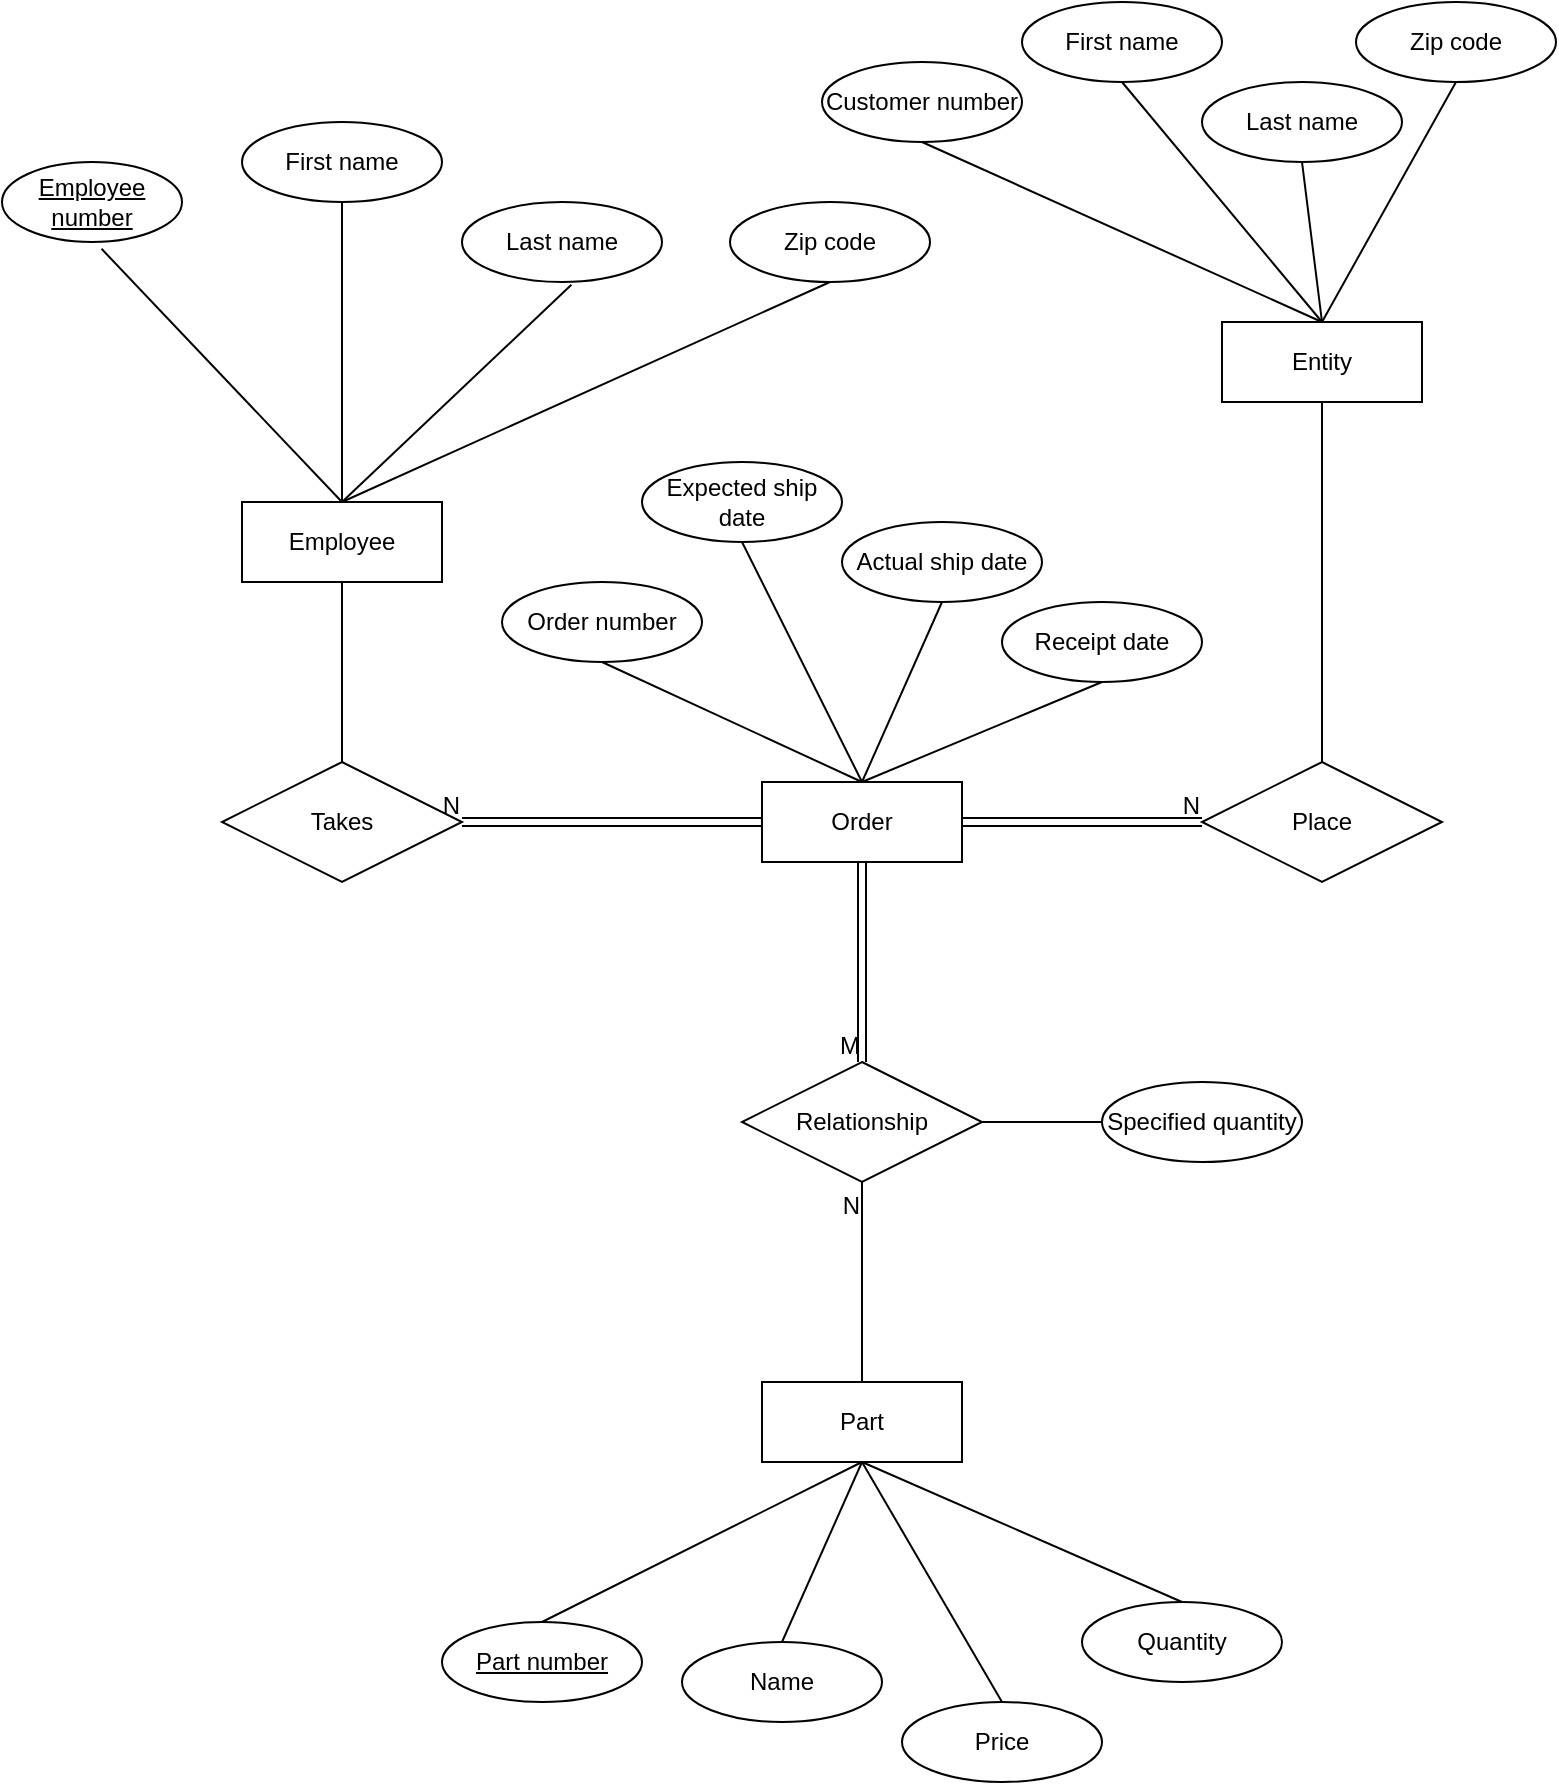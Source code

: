 <mxfile version="21.7.5" type="github">
  <diagram name="Trang-1" id="aIbzALBIz3ORE9qF0zUO">
    <mxGraphModel dx="1319" dy="713" grid="1" gridSize="10" guides="1" tooltips="1" connect="1" arrows="1" fold="1" page="1" pageScale="1" pageWidth="827" pageHeight="1169" math="0" shadow="0">
      <root>
        <mxCell id="0" />
        <mxCell id="1" parent="0" />
        <mxCell id="ph7OfaKf5Wn8yf4H55KA-1" value="Employee" style="whiteSpace=wrap;html=1;align=center;" vertex="1" parent="1">
          <mxGeometry x="170" y="260" width="100" height="40" as="geometry" />
        </mxCell>
        <mxCell id="ph7OfaKf5Wn8yf4H55KA-2" value="First name" style="ellipse;whiteSpace=wrap;html=1;align=center;" vertex="1" parent="1">
          <mxGeometry x="170" y="70" width="100" height="40" as="geometry" />
        </mxCell>
        <mxCell id="ph7OfaKf5Wn8yf4H55KA-3" value="Last name" style="ellipse;whiteSpace=wrap;html=1;align=center;" vertex="1" parent="1">
          <mxGeometry x="280" y="110" width="100" height="40" as="geometry" />
        </mxCell>
        <mxCell id="ph7OfaKf5Wn8yf4H55KA-4" value="" style="endArrow=none;html=1;rounded=0;exitX=0.5;exitY=1;exitDx=0;exitDy=0;entryX=0.5;entryY=0;entryDx=0;entryDy=0;" edge="1" parent="1" source="ph7OfaKf5Wn8yf4H55KA-2" target="ph7OfaKf5Wn8yf4H55KA-1">
          <mxGeometry relative="1" as="geometry">
            <mxPoint x="360" y="330" as="sourcePoint" />
            <mxPoint x="520" y="330" as="targetPoint" />
          </mxGeometry>
        </mxCell>
        <mxCell id="ph7OfaKf5Wn8yf4H55KA-5" value="" style="endArrow=none;html=1;rounded=0;exitX=0.5;exitY=0;exitDx=0;exitDy=0;entryX=0.547;entryY=1.035;entryDx=0;entryDy=0;entryPerimeter=0;" edge="1" parent="1" source="ph7OfaKf5Wn8yf4H55KA-1" target="ph7OfaKf5Wn8yf4H55KA-3">
          <mxGeometry relative="1" as="geometry">
            <mxPoint x="360" y="330" as="sourcePoint" />
            <mxPoint x="520" y="330" as="targetPoint" />
          </mxGeometry>
        </mxCell>
        <mxCell id="ph7OfaKf5Wn8yf4H55KA-7" value="" style="endArrow=none;html=1;rounded=0;exitX=0.553;exitY=1.085;exitDx=0;exitDy=0;entryX=0.5;entryY=0;entryDx=0;entryDy=0;exitPerimeter=0;" edge="1" parent="1" source="ph7OfaKf5Wn8yf4H55KA-11" target="ph7OfaKf5Wn8yf4H55KA-1">
          <mxGeometry relative="1" as="geometry">
            <mxPoint x="110.0" y="160" as="sourcePoint" />
            <mxPoint x="520" y="330" as="targetPoint" />
          </mxGeometry>
        </mxCell>
        <mxCell id="ph7OfaKf5Wn8yf4H55KA-9" value="Zip code" style="ellipse;whiteSpace=wrap;html=1;align=center;" vertex="1" parent="1">
          <mxGeometry x="414" y="110" width="100" height="40" as="geometry" />
        </mxCell>
        <mxCell id="ph7OfaKf5Wn8yf4H55KA-10" value="" style="endArrow=none;html=1;rounded=0;exitX=0.5;exitY=0;exitDx=0;exitDy=0;entryX=0.5;entryY=1;entryDx=0;entryDy=0;" edge="1" parent="1" source="ph7OfaKf5Wn8yf4H55KA-1" target="ph7OfaKf5Wn8yf4H55KA-9">
          <mxGeometry relative="1" as="geometry">
            <mxPoint x="360" y="330" as="sourcePoint" />
            <mxPoint x="520" y="330" as="targetPoint" />
          </mxGeometry>
        </mxCell>
        <mxCell id="ph7OfaKf5Wn8yf4H55KA-11" value="Employee number" style="ellipse;whiteSpace=wrap;html=1;align=center;fontStyle=4;" vertex="1" parent="1">
          <mxGeometry x="50" y="90" width="90" height="40" as="geometry" />
        </mxCell>
        <mxCell id="ph7OfaKf5Wn8yf4H55KA-13" value="Takes" style="shape=rhombus;perimeter=rhombusPerimeter;whiteSpace=wrap;html=1;align=center;" vertex="1" parent="1">
          <mxGeometry x="160" y="390" width="120" height="60" as="geometry" />
        </mxCell>
        <mxCell id="ph7OfaKf5Wn8yf4H55KA-14" value="" style="endArrow=none;html=1;rounded=0;exitX=0.5;exitY=1;exitDx=0;exitDy=0;entryX=0.5;entryY=0;entryDx=0;entryDy=0;" edge="1" parent="1" source="ph7OfaKf5Wn8yf4H55KA-1" target="ph7OfaKf5Wn8yf4H55KA-13">
          <mxGeometry relative="1" as="geometry">
            <mxPoint x="220" y="350" as="sourcePoint" />
            <mxPoint x="380" y="350" as="targetPoint" />
          </mxGeometry>
        </mxCell>
        <mxCell id="ph7OfaKf5Wn8yf4H55KA-20" value="" style="shape=link;html=1;rounded=0;entryX=1;entryY=0.5;entryDx=0;entryDy=0;exitX=0;exitY=0.5;exitDx=0;exitDy=0;" edge="1" parent="1" source="ph7OfaKf5Wn8yf4H55KA-22" target="ph7OfaKf5Wn8yf4H55KA-13">
          <mxGeometry relative="1" as="geometry">
            <mxPoint x="490" y="420" as="sourcePoint" />
            <mxPoint x="620" y="460" as="targetPoint" />
          </mxGeometry>
        </mxCell>
        <mxCell id="ph7OfaKf5Wn8yf4H55KA-21" value="N" style="resizable=0;html=1;whiteSpace=wrap;align=right;verticalAlign=bottom;" connectable="0" vertex="1" parent="ph7OfaKf5Wn8yf4H55KA-20">
          <mxGeometry x="1" relative="1" as="geometry" />
        </mxCell>
        <mxCell id="ph7OfaKf5Wn8yf4H55KA-22" value="Order" style="whiteSpace=wrap;html=1;align=center;" vertex="1" parent="1">
          <mxGeometry x="430" y="400" width="100" height="40" as="geometry" />
        </mxCell>
        <mxCell id="ph7OfaKf5Wn8yf4H55KA-24" value="Order number" style="ellipse;whiteSpace=wrap;html=1;align=center;" vertex="1" parent="1">
          <mxGeometry x="300" y="300" width="100" height="40" as="geometry" />
        </mxCell>
        <mxCell id="ph7OfaKf5Wn8yf4H55KA-25" value="" style="endArrow=none;html=1;rounded=0;exitX=0.5;exitY=1;exitDx=0;exitDy=0;entryX=0.5;entryY=0;entryDx=0;entryDy=0;" edge="1" parent="1" source="ph7OfaKf5Wn8yf4H55KA-24" target="ph7OfaKf5Wn8yf4H55KA-22">
          <mxGeometry relative="1" as="geometry">
            <mxPoint x="560" y="390" as="sourcePoint" />
            <mxPoint x="720" y="390" as="targetPoint" />
          </mxGeometry>
        </mxCell>
        <mxCell id="ph7OfaKf5Wn8yf4H55KA-26" value="Expected ship date" style="ellipse;whiteSpace=wrap;html=1;align=center;" vertex="1" parent="1">
          <mxGeometry x="370" y="240" width="100" height="40" as="geometry" />
        </mxCell>
        <mxCell id="ph7OfaKf5Wn8yf4H55KA-27" value="" style="endArrow=none;html=1;rounded=0;exitX=0.5;exitY=0;exitDx=0;exitDy=0;entryX=0.5;entryY=1;entryDx=0;entryDy=0;" edge="1" parent="1" source="ph7OfaKf5Wn8yf4H55KA-22" target="ph7OfaKf5Wn8yf4H55KA-26">
          <mxGeometry relative="1" as="geometry">
            <mxPoint x="560" y="390" as="sourcePoint" />
            <mxPoint x="720" y="390" as="targetPoint" />
          </mxGeometry>
        </mxCell>
        <mxCell id="ph7OfaKf5Wn8yf4H55KA-28" value="Actual ship date" style="ellipse;whiteSpace=wrap;html=1;align=center;" vertex="1" parent="1">
          <mxGeometry x="470" y="270" width="100" height="40" as="geometry" />
        </mxCell>
        <mxCell id="ph7OfaKf5Wn8yf4H55KA-29" value="" style="endArrow=none;html=1;rounded=0;exitX=0.5;exitY=0;exitDx=0;exitDy=0;entryX=0.5;entryY=1;entryDx=0;entryDy=0;" edge="1" parent="1" source="ph7OfaKf5Wn8yf4H55KA-22" target="ph7OfaKf5Wn8yf4H55KA-28">
          <mxGeometry relative="1" as="geometry">
            <mxPoint x="560" y="390" as="sourcePoint" />
            <mxPoint x="720" y="390" as="targetPoint" />
          </mxGeometry>
        </mxCell>
        <mxCell id="ph7OfaKf5Wn8yf4H55KA-30" value="Receipt date" style="ellipse;whiteSpace=wrap;html=1;align=center;" vertex="1" parent="1">
          <mxGeometry x="550" y="310" width="100" height="40" as="geometry" />
        </mxCell>
        <mxCell id="ph7OfaKf5Wn8yf4H55KA-31" value="" style="endArrow=none;html=1;rounded=0;exitX=0.5;exitY=0;exitDx=0;exitDy=0;entryX=0.5;entryY=1;entryDx=0;entryDy=0;" edge="1" parent="1" source="ph7OfaKf5Wn8yf4H55KA-22" target="ph7OfaKf5Wn8yf4H55KA-30">
          <mxGeometry relative="1" as="geometry">
            <mxPoint x="560" y="390" as="sourcePoint" />
            <mxPoint x="720" y="390" as="targetPoint" />
          </mxGeometry>
        </mxCell>
        <mxCell id="ph7OfaKf5Wn8yf4H55KA-32" value="" style="shape=link;html=1;rounded=0;exitX=1;exitY=0.5;exitDx=0;exitDy=0;entryX=0;entryY=0.5;entryDx=0;entryDy=0;" edge="1" parent="1" source="ph7OfaKf5Wn8yf4H55KA-22" target="ph7OfaKf5Wn8yf4H55KA-34">
          <mxGeometry relative="1" as="geometry">
            <mxPoint x="550" y="419.66" as="sourcePoint" />
            <mxPoint x="710" y="419.66" as="targetPoint" />
          </mxGeometry>
        </mxCell>
        <mxCell id="ph7OfaKf5Wn8yf4H55KA-33" value="N" style="resizable=0;html=1;whiteSpace=wrap;align=right;verticalAlign=bottom;" connectable="0" vertex="1" parent="ph7OfaKf5Wn8yf4H55KA-32">
          <mxGeometry x="1" relative="1" as="geometry" />
        </mxCell>
        <mxCell id="ph7OfaKf5Wn8yf4H55KA-34" value="Place" style="shape=rhombus;perimeter=rhombusPerimeter;whiteSpace=wrap;html=1;align=center;" vertex="1" parent="1">
          <mxGeometry x="650" y="390" width="120" height="60" as="geometry" />
        </mxCell>
        <mxCell id="ph7OfaKf5Wn8yf4H55KA-35" value="" style="endArrow=none;html=1;rounded=0;entryX=0.5;entryY=0;entryDx=0;entryDy=0;exitX=0.5;exitY=1;exitDx=0;exitDy=0;" edge="1" parent="1" source="ph7OfaKf5Wn8yf4H55KA-36" target="ph7OfaKf5Wn8yf4H55KA-34">
          <mxGeometry relative="1" as="geometry">
            <mxPoint x="710" y="220" as="sourcePoint" />
            <mxPoint x="720" y="390" as="targetPoint" />
          </mxGeometry>
        </mxCell>
        <mxCell id="ph7OfaKf5Wn8yf4H55KA-36" value="Entity" style="whiteSpace=wrap;html=1;align=center;" vertex="1" parent="1">
          <mxGeometry x="660" y="170" width="100" height="40" as="geometry" />
        </mxCell>
        <mxCell id="ph7OfaKf5Wn8yf4H55KA-37" value="Customer number" style="ellipse;whiteSpace=wrap;html=1;align=center;" vertex="1" parent="1">
          <mxGeometry x="460" y="40" width="100" height="40" as="geometry" />
        </mxCell>
        <mxCell id="ph7OfaKf5Wn8yf4H55KA-38" value="First name" style="ellipse;whiteSpace=wrap;html=1;align=center;" vertex="1" parent="1">
          <mxGeometry x="560" y="10" width="100" height="40" as="geometry" />
        </mxCell>
        <mxCell id="ph7OfaKf5Wn8yf4H55KA-39" value="Last name" style="ellipse;whiteSpace=wrap;html=1;align=center;" vertex="1" parent="1">
          <mxGeometry x="650" y="50" width="100" height="40" as="geometry" />
        </mxCell>
        <mxCell id="ph7OfaKf5Wn8yf4H55KA-40" value="Zip code" style="ellipse;whiteSpace=wrap;html=1;align=center;" vertex="1" parent="1">
          <mxGeometry x="727" y="10" width="100" height="40" as="geometry" />
        </mxCell>
        <mxCell id="ph7OfaKf5Wn8yf4H55KA-41" value="" style="endArrow=none;html=1;rounded=0;exitX=0.5;exitY=1;exitDx=0;exitDy=0;entryX=0.5;entryY=0;entryDx=0;entryDy=0;" edge="1" parent="1" source="ph7OfaKf5Wn8yf4H55KA-37" target="ph7OfaKf5Wn8yf4H55KA-36">
          <mxGeometry relative="1" as="geometry">
            <mxPoint x="590" y="250" as="sourcePoint" />
            <mxPoint x="750" y="250" as="targetPoint" />
          </mxGeometry>
        </mxCell>
        <mxCell id="ph7OfaKf5Wn8yf4H55KA-42" value="" style="endArrow=none;html=1;rounded=0;exitX=0.5;exitY=1;exitDx=0;exitDy=0;entryX=0.5;entryY=0;entryDx=0;entryDy=0;" edge="1" parent="1" source="ph7OfaKf5Wn8yf4H55KA-38" target="ph7OfaKf5Wn8yf4H55KA-36">
          <mxGeometry relative="1" as="geometry">
            <mxPoint x="590" y="250" as="sourcePoint" />
            <mxPoint x="750" y="250" as="targetPoint" />
          </mxGeometry>
        </mxCell>
        <mxCell id="ph7OfaKf5Wn8yf4H55KA-43" value="" style="endArrow=none;html=1;rounded=0;entryX=0.5;entryY=1;entryDx=0;entryDy=0;exitX=0.5;exitY=0;exitDx=0;exitDy=0;" edge="1" parent="1" source="ph7OfaKf5Wn8yf4H55KA-36" target="ph7OfaKf5Wn8yf4H55KA-39">
          <mxGeometry relative="1" as="geometry">
            <mxPoint x="590" y="250" as="sourcePoint" />
            <mxPoint x="750" y="250" as="targetPoint" />
          </mxGeometry>
        </mxCell>
        <mxCell id="ph7OfaKf5Wn8yf4H55KA-44" value="" style="endArrow=none;html=1;rounded=0;entryX=0.5;entryY=1;entryDx=0;entryDy=0;exitX=0.5;exitY=0;exitDx=0;exitDy=0;" edge="1" parent="1" source="ph7OfaKf5Wn8yf4H55KA-36" target="ph7OfaKf5Wn8yf4H55KA-40">
          <mxGeometry relative="1" as="geometry">
            <mxPoint x="590" y="250" as="sourcePoint" />
            <mxPoint x="750" y="250" as="targetPoint" />
          </mxGeometry>
        </mxCell>
        <mxCell id="ph7OfaKf5Wn8yf4H55KA-45" value="" style="shape=link;html=1;rounded=0;exitX=0.5;exitY=1;exitDx=0;exitDy=0;entryX=0.5;entryY=0;entryDx=0;entryDy=0;" edge="1" parent="1" source="ph7OfaKf5Wn8yf4H55KA-22" target="ph7OfaKf5Wn8yf4H55KA-47">
          <mxGeometry relative="1" as="geometry">
            <mxPoint x="550" y="610" as="sourcePoint" />
            <mxPoint x="480" y="640" as="targetPoint" />
          </mxGeometry>
        </mxCell>
        <mxCell id="ph7OfaKf5Wn8yf4H55KA-46" value="M" style="resizable=0;html=1;whiteSpace=wrap;align=right;verticalAlign=bottom;" connectable="0" vertex="1" parent="ph7OfaKf5Wn8yf4H55KA-45">
          <mxGeometry x="1" relative="1" as="geometry" />
        </mxCell>
        <mxCell id="ph7OfaKf5Wn8yf4H55KA-47" value="Relationship" style="shape=rhombus;perimeter=rhombusPerimeter;whiteSpace=wrap;html=1;align=center;" vertex="1" parent="1">
          <mxGeometry x="420" y="540" width="120" height="60" as="geometry" />
        </mxCell>
        <mxCell id="ph7OfaKf5Wn8yf4H55KA-49" value="Specified quantity" style="ellipse;whiteSpace=wrap;html=1;align=center;" vertex="1" parent="1">
          <mxGeometry x="600" y="550" width="100" height="40" as="geometry" />
        </mxCell>
        <mxCell id="ph7OfaKf5Wn8yf4H55KA-50" value="" style="endArrow=none;html=1;rounded=0;exitX=1;exitY=0.5;exitDx=0;exitDy=0;entryX=0;entryY=0.5;entryDx=0;entryDy=0;" edge="1" parent="1" source="ph7OfaKf5Wn8yf4H55KA-47" target="ph7OfaKf5Wn8yf4H55KA-49">
          <mxGeometry relative="1" as="geometry">
            <mxPoint x="550" y="610" as="sourcePoint" />
            <mxPoint x="710" y="610" as="targetPoint" />
          </mxGeometry>
        </mxCell>
        <mxCell id="ph7OfaKf5Wn8yf4H55KA-53" value="" style="endArrow=none;html=1;rounded=0;entryX=0.5;entryY=1;entryDx=0;entryDy=0;exitX=0.5;exitY=0;exitDx=0;exitDy=0;" edge="1" parent="1" source="ph7OfaKf5Wn8yf4H55KA-55" target="ph7OfaKf5Wn8yf4H55KA-47">
          <mxGeometry relative="1" as="geometry">
            <mxPoint x="480" y="680" as="sourcePoint" />
            <mxPoint x="710" y="610" as="targetPoint" />
          </mxGeometry>
        </mxCell>
        <mxCell id="ph7OfaKf5Wn8yf4H55KA-54" value="N" style="resizable=0;html=1;whiteSpace=wrap;align=right;verticalAlign=bottom;" connectable="0" vertex="1" parent="ph7OfaKf5Wn8yf4H55KA-53">
          <mxGeometry x="1" relative="1" as="geometry">
            <mxPoint y="20" as="offset" />
          </mxGeometry>
        </mxCell>
        <mxCell id="ph7OfaKf5Wn8yf4H55KA-55" value="Part" style="whiteSpace=wrap;html=1;align=center;" vertex="1" parent="1">
          <mxGeometry x="430" y="700" width="100" height="40" as="geometry" />
        </mxCell>
        <mxCell id="ph7OfaKf5Wn8yf4H55KA-57" value="" style="endArrow=none;html=1;rounded=0;exitX=0.5;exitY=0;exitDx=0;exitDy=0;entryX=0.5;entryY=1;entryDx=0;entryDy=0;" edge="1" parent="1" source="ph7OfaKf5Wn8yf4H55KA-60" target="ph7OfaKf5Wn8yf4H55KA-55">
          <mxGeometry relative="1" as="geometry">
            <mxPoint x="330" y="800" as="sourcePoint" />
            <mxPoint x="710" y="610" as="targetPoint" />
          </mxGeometry>
        </mxCell>
        <mxCell id="ph7OfaKf5Wn8yf4H55KA-58" value="Name" style="ellipse;whiteSpace=wrap;html=1;align=center;" vertex="1" parent="1">
          <mxGeometry x="390" y="830" width="100" height="40" as="geometry" />
        </mxCell>
        <mxCell id="ph7OfaKf5Wn8yf4H55KA-59" value="" style="endArrow=none;html=1;rounded=0;exitX=0.5;exitY=0;exitDx=0;exitDy=0;entryX=0.5;entryY=1;entryDx=0;entryDy=0;" edge="1" parent="1" source="ph7OfaKf5Wn8yf4H55KA-58" target="ph7OfaKf5Wn8yf4H55KA-55">
          <mxGeometry relative="1" as="geometry">
            <mxPoint x="560" y="800" as="sourcePoint" />
            <mxPoint x="720" y="800" as="targetPoint" />
          </mxGeometry>
        </mxCell>
        <mxCell id="ph7OfaKf5Wn8yf4H55KA-60" value="Part number" style="ellipse;whiteSpace=wrap;html=1;align=center;fontStyle=4;" vertex="1" parent="1">
          <mxGeometry x="270" y="820" width="100" height="40" as="geometry" />
        </mxCell>
        <mxCell id="ph7OfaKf5Wn8yf4H55KA-61" value="Price" style="ellipse;whiteSpace=wrap;html=1;align=center;" vertex="1" parent="1">
          <mxGeometry x="500" y="860" width="100" height="40" as="geometry" />
        </mxCell>
        <mxCell id="ph7OfaKf5Wn8yf4H55KA-62" value="" style="endArrow=none;html=1;rounded=0;exitX=0.5;exitY=1;exitDx=0;exitDy=0;entryX=0.5;entryY=0;entryDx=0;entryDy=0;" edge="1" parent="1" source="ph7OfaKf5Wn8yf4H55KA-55" target="ph7OfaKf5Wn8yf4H55KA-61">
          <mxGeometry relative="1" as="geometry">
            <mxPoint x="560" y="800" as="sourcePoint" />
            <mxPoint x="720" y="800" as="targetPoint" />
          </mxGeometry>
        </mxCell>
        <mxCell id="ph7OfaKf5Wn8yf4H55KA-64" value="Quantity" style="ellipse;whiteSpace=wrap;html=1;align=center;" vertex="1" parent="1">
          <mxGeometry x="590" y="810" width="100" height="40" as="geometry" />
        </mxCell>
        <mxCell id="ph7OfaKf5Wn8yf4H55KA-66" value="" style="endArrow=none;html=1;rounded=0;exitX=0.5;exitY=1;exitDx=0;exitDy=0;entryX=0.5;entryY=0;entryDx=0;entryDy=0;" edge="1" parent="1" source="ph7OfaKf5Wn8yf4H55KA-55" target="ph7OfaKf5Wn8yf4H55KA-64">
          <mxGeometry relative="1" as="geometry">
            <mxPoint x="560" y="800" as="sourcePoint" />
            <mxPoint x="720" y="800" as="targetPoint" />
          </mxGeometry>
        </mxCell>
      </root>
    </mxGraphModel>
  </diagram>
</mxfile>
